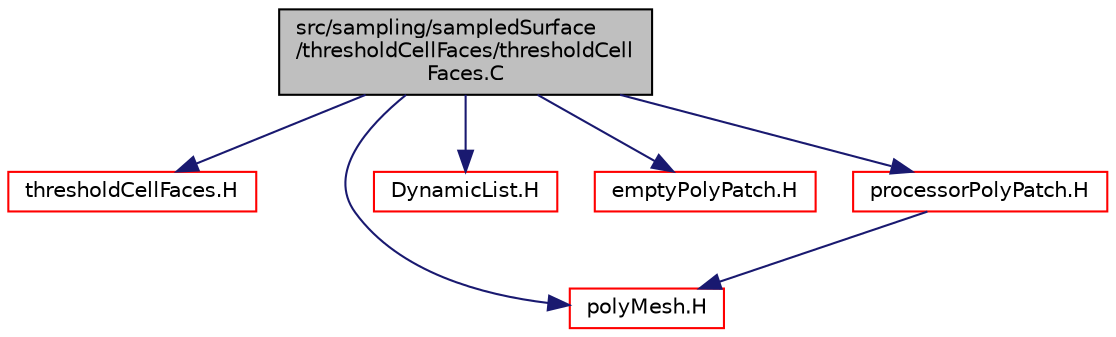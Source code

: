 digraph "src/sampling/sampledSurface/thresholdCellFaces/thresholdCellFaces.C"
{
  bgcolor="transparent";
  edge [fontname="Helvetica",fontsize="10",labelfontname="Helvetica",labelfontsize="10"];
  node [fontname="Helvetica",fontsize="10",shape=record];
  Node1 [label="src/sampling/sampledSurface\l/thresholdCellFaces/thresholdCell\lFaces.C",height=0.2,width=0.4,color="black", fillcolor="grey75", style="filled", fontcolor="black"];
  Node1 -> Node2 [color="midnightblue",fontsize="10",style="solid",fontname="Helvetica"];
  Node2 [label="thresholdCellFaces.H",height=0.2,width=0.4,color="red",URL="$a09751.html"];
  Node1 -> Node3 [color="midnightblue",fontsize="10",style="solid",fontname="Helvetica"];
  Node3 [label="polyMesh.H",height=0.2,width=0.4,color="red",URL="$a08657.html"];
  Node1 -> Node4 [color="midnightblue",fontsize="10",style="solid",fontname="Helvetica"];
  Node4 [label="DynamicList.H",height=0.2,width=0.4,color="red",URL="$a07656.html"];
  Node1 -> Node5 [color="midnightblue",fontsize="10",style="solid",fontname="Helvetica"];
  Node5 [label="emptyPolyPatch.H",height=0.2,width=0.4,color="red",URL="$a08680.html"];
  Node1 -> Node6 [color="midnightblue",fontsize="10",style="solid",fontname="Helvetica"];
  Node6 [label="processorPolyPatch.H",height=0.2,width=0.4,color="red",URL="$a08686.html"];
  Node6 -> Node3 [color="midnightblue",fontsize="10",style="solid",fontname="Helvetica"];
}
